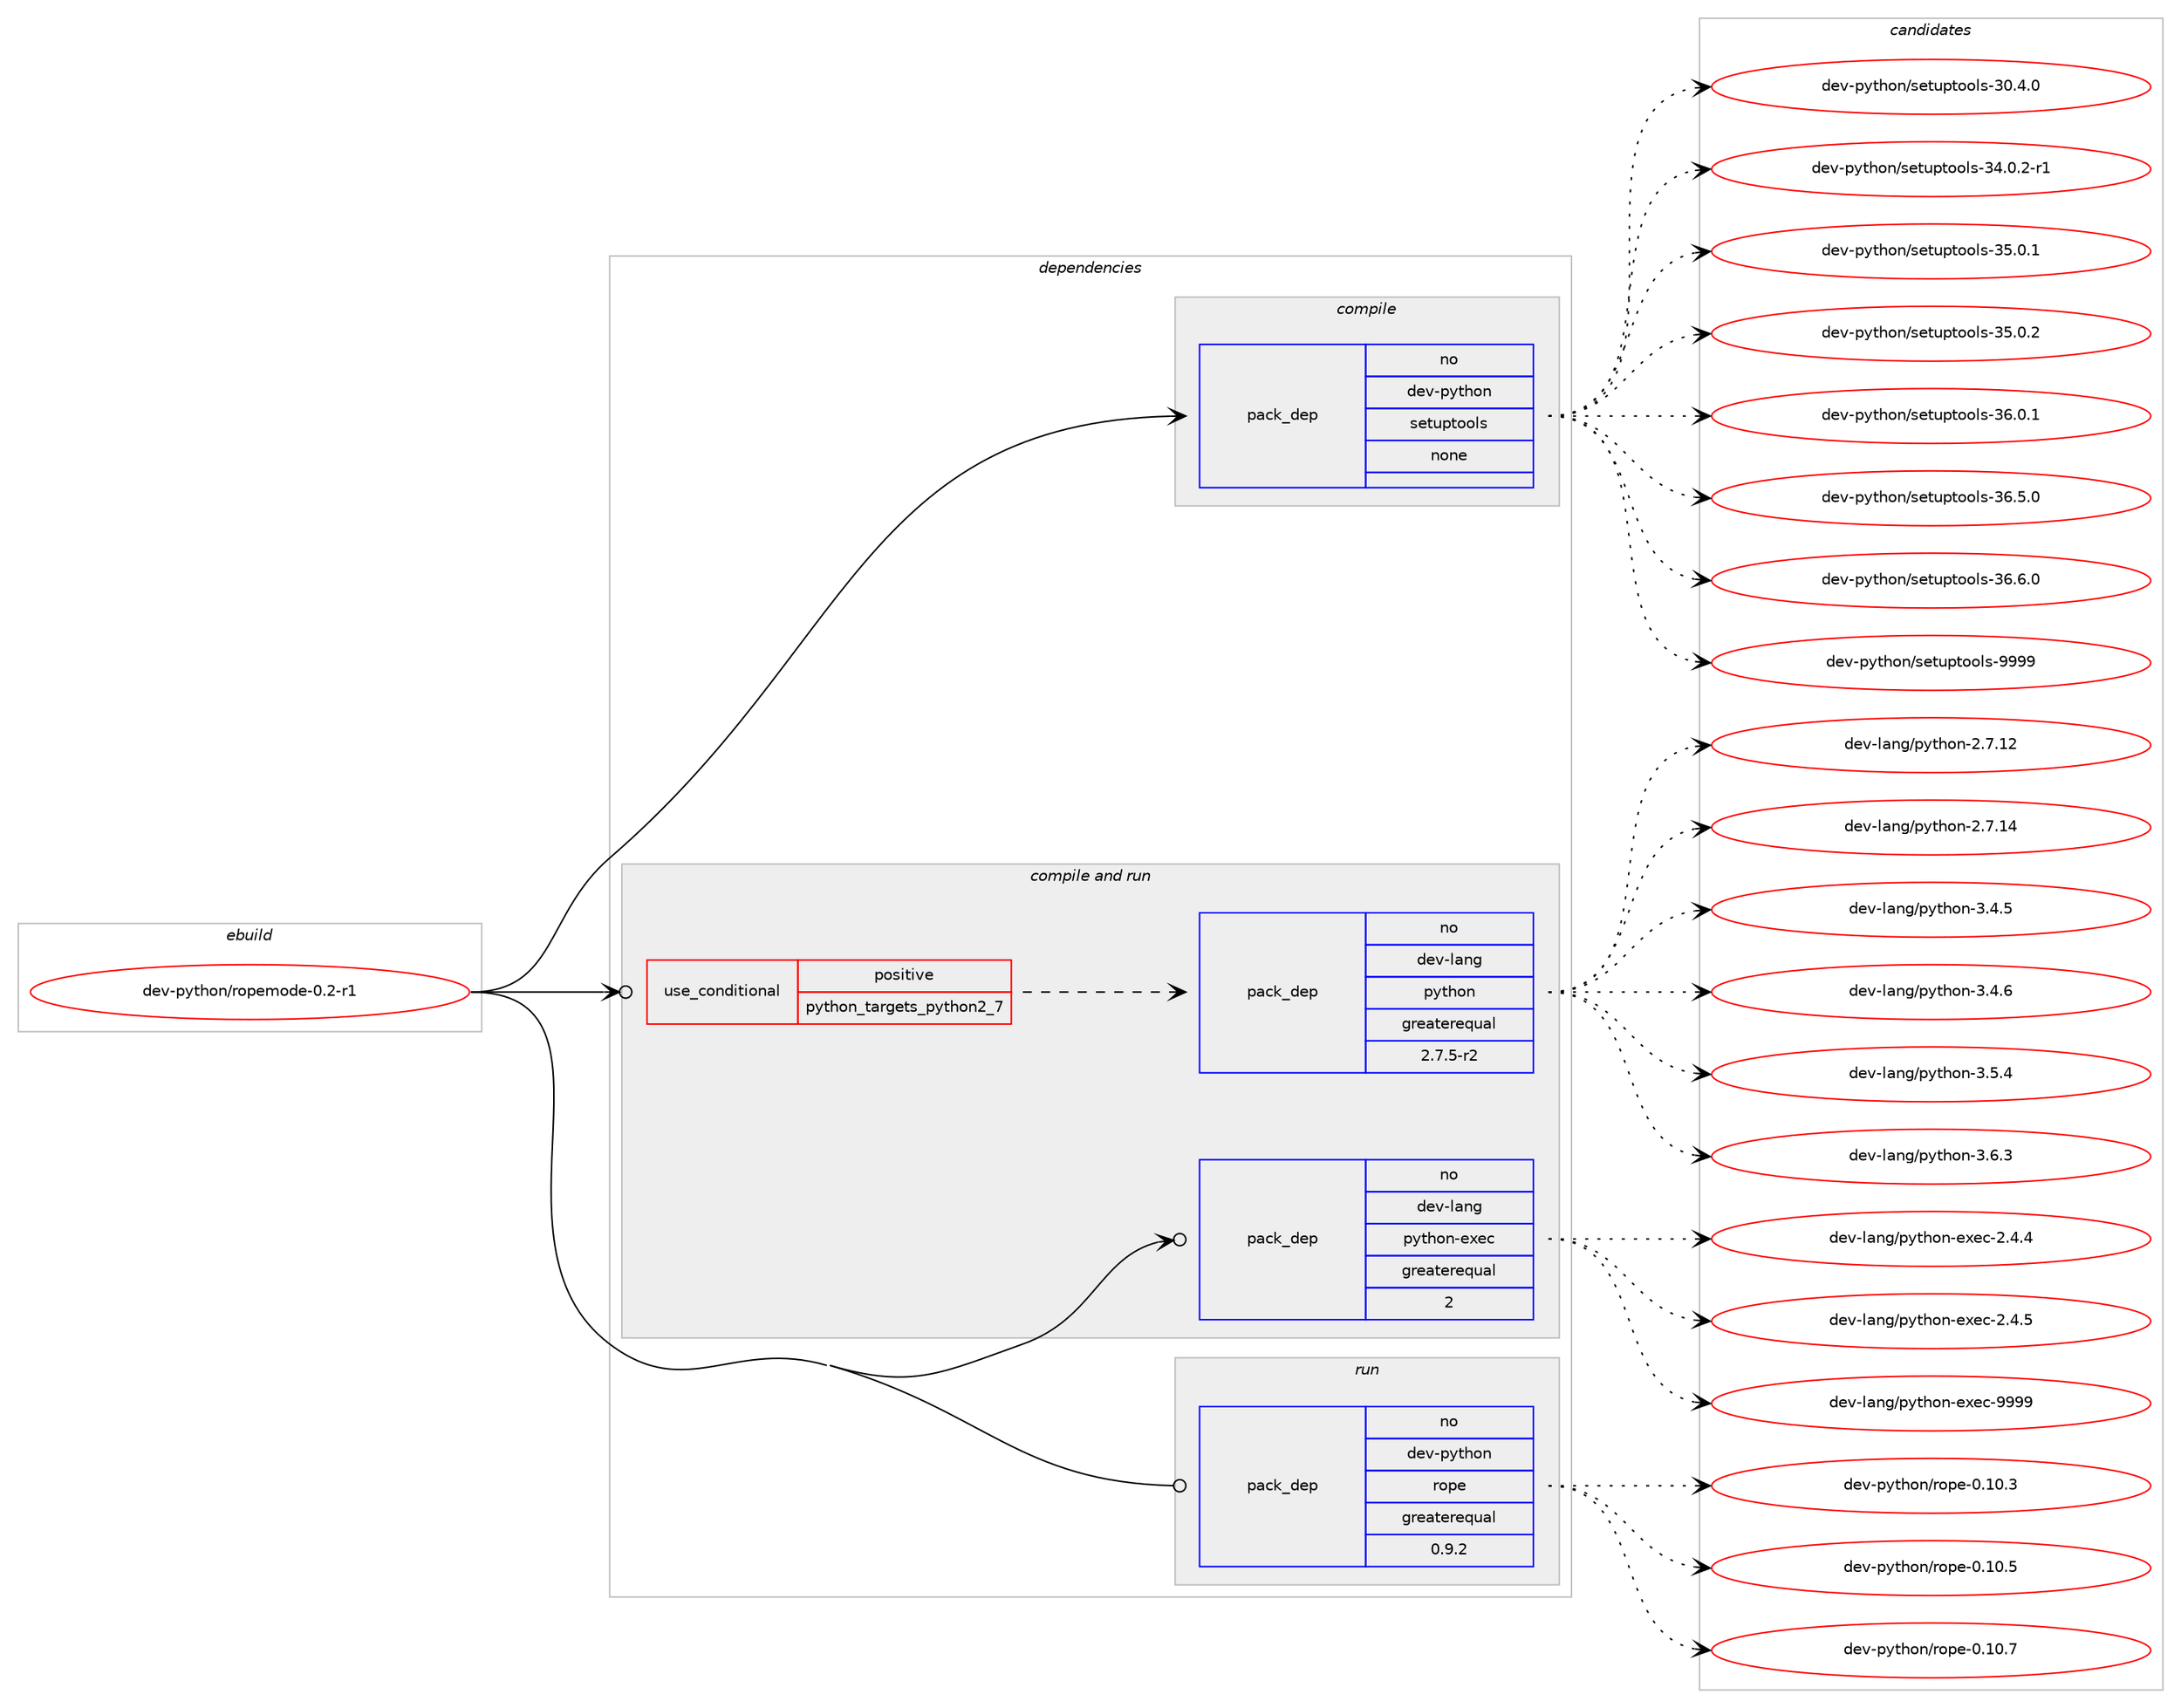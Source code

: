 digraph prolog {

# *************
# Graph options
# *************

newrank=true;
concentrate=true;
compound=true;
graph [rankdir=LR,fontname=Helvetica,fontsize=10,ranksep=1.5];#, ranksep=2.5, nodesep=0.2];
edge  [arrowhead=vee];
node  [fontname=Helvetica,fontsize=10];

# **********
# The ebuild
# **********

subgraph cluster_leftcol {
color=gray;
rank=same;
label=<<i>ebuild</i>>;
id [label="dev-python/ropemode-0.2-r1", color=red, width=4, href="../dev-python/ropemode-0.2-r1.svg"];
}

# ****************
# The dependencies
# ****************

subgraph cluster_midcol {
color=gray;
label=<<i>dependencies</i>>;
subgraph cluster_compile {
fillcolor="#eeeeee";
style=filled;
label=<<i>compile</i>>;
subgraph pack140753 {
dependency185877 [label=<<TABLE BORDER="0" CELLBORDER="1" CELLSPACING="0" CELLPADDING="4" WIDTH="220"><TR><TD ROWSPAN="6" CELLPADDING="30">pack_dep</TD></TR><TR><TD WIDTH="110">no</TD></TR><TR><TD>dev-python</TD></TR><TR><TD>setuptools</TD></TR><TR><TD>none</TD></TR><TR><TD></TD></TR></TABLE>>, shape=none, color=blue];
}
id:e -> dependency185877:w [weight=20,style="solid",arrowhead="vee"];
}
subgraph cluster_compileandrun {
fillcolor="#eeeeee";
style=filled;
label=<<i>compile and run</i>>;
subgraph cond41170 {
dependency185878 [label=<<TABLE BORDER="0" CELLBORDER="1" CELLSPACING="0" CELLPADDING="4"><TR><TD ROWSPAN="3" CELLPADDING="10">use_conditional</TD></TR><TR><TD>positive</TD></TR><TR><TD>python_targets_python2_7</TD></TR></TABLE>>, shape=none, color=red];
subgraph pack140754 {
dependency185879 [label=<<TABLE BORDER="0" CELLBORDER="1" CELLSPACING="0" CELLPADDING="4" WIDTH="220"><TR><TD ROWSPAN="6" CELLPADDING="30">pack_dep</TD></TR><TR><TD WIDTH="110">no</TD></TR><TR><TD>dev-lang</TD></TR><TR><TD>python</TD></TR><TR><TD>greaterequal</TD></TR><TR><TD>2.7.5-r2</TD></TR></TABLE>>, shape=none, color=blue];
}
dependency185878:e -> dependency185879:w [weight=20,style="dashed",arrowhead="vee"];
}
id:e -> dependency185878:w [weight=20,style="solid",arrowhead="odotvee"];
subgraph pack140755 {
dependency185880 [label=<<TABLE BORDER="0" CELLBORDER="1" CELLSPACING="0" CELLPADDING="4" WIDTH="220"><TR><TD ROWSPAN="6" CELLPADDING="30">pack_dep</TD></TR><TR><TD WIDTH="110">no</TD></TR><TR><TD>dev-lang</TD></TR><TR><TD>python-exec</TD></TR><TR><TD>greaterequal</TD></TR><TR><TD>2</TD></TR></TABLE>>, shape=none, color=blue];
}
id:e -> dependency185880:w [weight=20,style="solid",arrowhead="odotvee"];
}
subgraph cluster_run {
fillcolor="#eeeeee";
style=filled;
label=<<i>run</i>>;
subgraph pack140756 {
dependency185881 [label=<<TABLE BORDER="0" CELLBORDER="1" CELLSPACING="0" CELLPADDING="4" WIDTH="220"><TR><TD ROWSPAN="6" CELLPADDING="30">pack_dep</TD></TR><TR><TD WIDTH="110">no</TD></TR><TR><TD>dev-python</TD></TR><TR><TD>rope</TD></TR><TR><TD>greaterequal</TD></TR><TR><TD>0.9.2</TD></TR></TABLE>>, shape=none, color=blue];
}
id:e -> dependency185881:w [weight=20,style="solid",arrowhead="odot"];
}
}

# **************
# The candidates
# **************

subgraph cluster_choices {
rank=same;
color=gray;
label=<<i>candidates</i>>;

subgraph choice140753 {
color=black;
nodesep=1;
choice100101118451121211161041111104711510111611711211611111110811545514846524648 [label="dev-python/setuptools-30.4.0", color=red, width=4,href="../dev-python/setuptools-30.4.0.svg"];
choice1001011184511212111610411111047115101116117112116111111108115455152464846504511449 [label="dev-python/setuptools-34.0.2-r1", color=red, width=4,href="../dev-python/setuptools-34.0.2-r1.svg"];
choice100101118451121211161041111104711510111611711211611111110811545515346484649 [label="dev-python/setuptools-35.0.1", color=red, width=4,href="../dev-python/setuptools-35.0.1.svg"];
choice100101118451121211161041111104711510111611711211611111110811545515346484650 [label="dev-python/setuptools-35.0.2", color=red, width=4,href="../dev-python/setuptools-35.0.2.svg"];
choice100101118451121211161041111104711510111611711211611111110811545515446484649 [label="dev-python/setuptools-36.0.1", color=red, width=4,href="../dev-python/setuptools-36.0.1.svg"];
choice100101118451121211161041111104711510111611711211611111110811545515446534648 [label="dev-python/setuptools-36.5.0", color=red, width=4,href="../dev-python/setuptools-36.5.0.svg"];
choice100101118451121211161041111104711510111611711211611111110811545515446544648 [label="dev-python/setuptools-36.6.0", color=red, width=4,href="../dev-python/setuptools-36.6.0.svg"];
choice10010111845112121116104111110471151011161171121161111111081154557575757 [label="dev-python/setuptools-9999", color=red, width=4,href="../dev-python/setuptools-9999.svg"];
dependency185877:e -> choice100101118451121211161041111104711510111611711211611111110811545514846524648:w [style=dotted,weight="100"];
dependency185877:e -> choice1001011184511212111610411111047115101116117112116111111108115455152464846504511449:w [style=dotted,weight="100"];
dependency185877:e -> choice100101118451121211161041111104711510111611711211611111110811545515346484649:w [style=dotted,weight="100"];
dependency185877:e -> choice100101118451121211161041111104711510111611711211611111110811545515346484650:w [style=dotted,weight="100"];
dependency185877:e -> choice100101118451121211161041111104711510111611711211611111110811545515446484649:w [style=dotted,weight="100"];
dependency185877:e -> choice100101118451121211161041111104711510111611711211611111110811545515446534648:w [style=dotted,weight="100"];
dependency185877:e -> choice100101118451121211161041111104711510111611711211611111110811545515446544648:w [style=dotted,weight="100"];
dependency185877:e -> choice10010111845112121116104111110471151011161171121161111111081154557575757:w [style=dotted,weight="100"];
}
subgraph choice140754 {
color=black;
nodesep=1;
choice10010111845108971101034711212111610411111045504655464950 [label="dev-lang/python-2.7.12", color=red, width=4,href="../dev-lang/python-2.7.12.svg"];
choice10010111845108971101034711212111610411111045504655464952 [label="dev-lang/python-2.7.14", color=red, width=4,href="../dev-lang/python-2.7.14.svg"];
choice100101118451089711010347112121116104111110455146524653 [label="dev-lang/python-3.4.5", color=red, width=4,href="../dev-lang/python-3.4.5.svg"];
choice100101118451089711010347112121116104111110455146524654 [label="dev-lang/python-3.4.6", color=red, width=4,href="../dev-lang/python-3.4.6.svg"];
choice100101118451089711010347112121116104111110455146534652 [label="dev-lang/python-3.5.4", color=red, width=4,href="../dev-lang/python-3.5.4.svg"];
choice100101118451089711010347112121116104111110455146544651 [label="dev-lang/python-3.6.3", color=red, width=4,href="../dev-lang/python-3.6.3.svg"];
dependency185879:e -> choice10010111845108971101034711212111610411111045504655464950:w [style=dotted,weight="100"];
dependency185879:e -> choice10010111845108971101034711212111610411111045504655464952:w [style=dotted,weight="100"];
dependency185879:e -> choice100101118451089711010347112121116104111110455146524653:w [style=dotted,weight="100"];
dependency185879:e -> choice100101118451089711010347112121116104111110455146524654:w [style=dotted,weight="100"];
dependency185879:e -> choice100101118451089711010347112121116104111110455146534652:w [style=dotted,weight="100"];
dependency185879:e -> choice100101118451089711010347112121116104111110455146544651:w [style=dotted,weight="100"];
}
subgraph choice140755 {
color=black;
nodesep=1;
choice1001011184510897110103471121211161041111104510112010199455046524652 [label="dev-lang/python-exec-2.4.4", color=red, width=4,href="../dev-lang/python-exec-2.4.4.svg"];
choice1001011184510897110103471121211161041111104510112010199455046524653 [label="dev-lang/python-exec-2.4.5", color=red, width=4,href="../dev-lang/python-exec-2.4.5.svg"];
choice10010111845108971101034711212111610411111045101120101994557575757 [label="dev-lang/python-exec-9999", color=red, width=4,href="../dev-lang/python-exec-9999.svg"];
dependency185880:e -> choice1001011184510897110103471121211161041111104510112010199455046524652:w [style=dotted,weight="100"];
dependency185880:e -> choice1001011184510897110103471121211161041111104510112010199455046524653:w [style=dotted,weight="100"];
dependency185880:e -> choice10010111845108971101034711212111610411111045101120101994557575757:w [style=dotted,weight="100"];
}
subgraph choice140756 {
color=black;
nodesep=1;
choice100101118451121211161041111104711411111210145484649484651 [label="dev-python/rope-0.10.3", color=red, width=4,href="../dev-python/rope-0.10.3.svg"];
choice100101118451121211161041111104711411111210145484649484653 [label="dev-python/rope-0.10.5", color=red, width=4,href="../dev-python/rope-0.10.5.svg"];
choice100101118451121211161041111104711411111210145484649484655 [label="dev-python/rope-0.10.7", color=red, width=4,href="../dev-python/rope-0.10.7.svg"];
dependency185881:e -> choice100101118451121211161041111104711411111210145484649484651:w [style=dotted,weight="100"];
dependency185881:e -> choice100101118451121211161041111104711411111210145484649484653:w [style=dotted,weight="100"];
dependency185881:e -> choice100101118451121211161041111104711411111210145484649484655:w [style=dotted,weight="100"];
}
}

}
